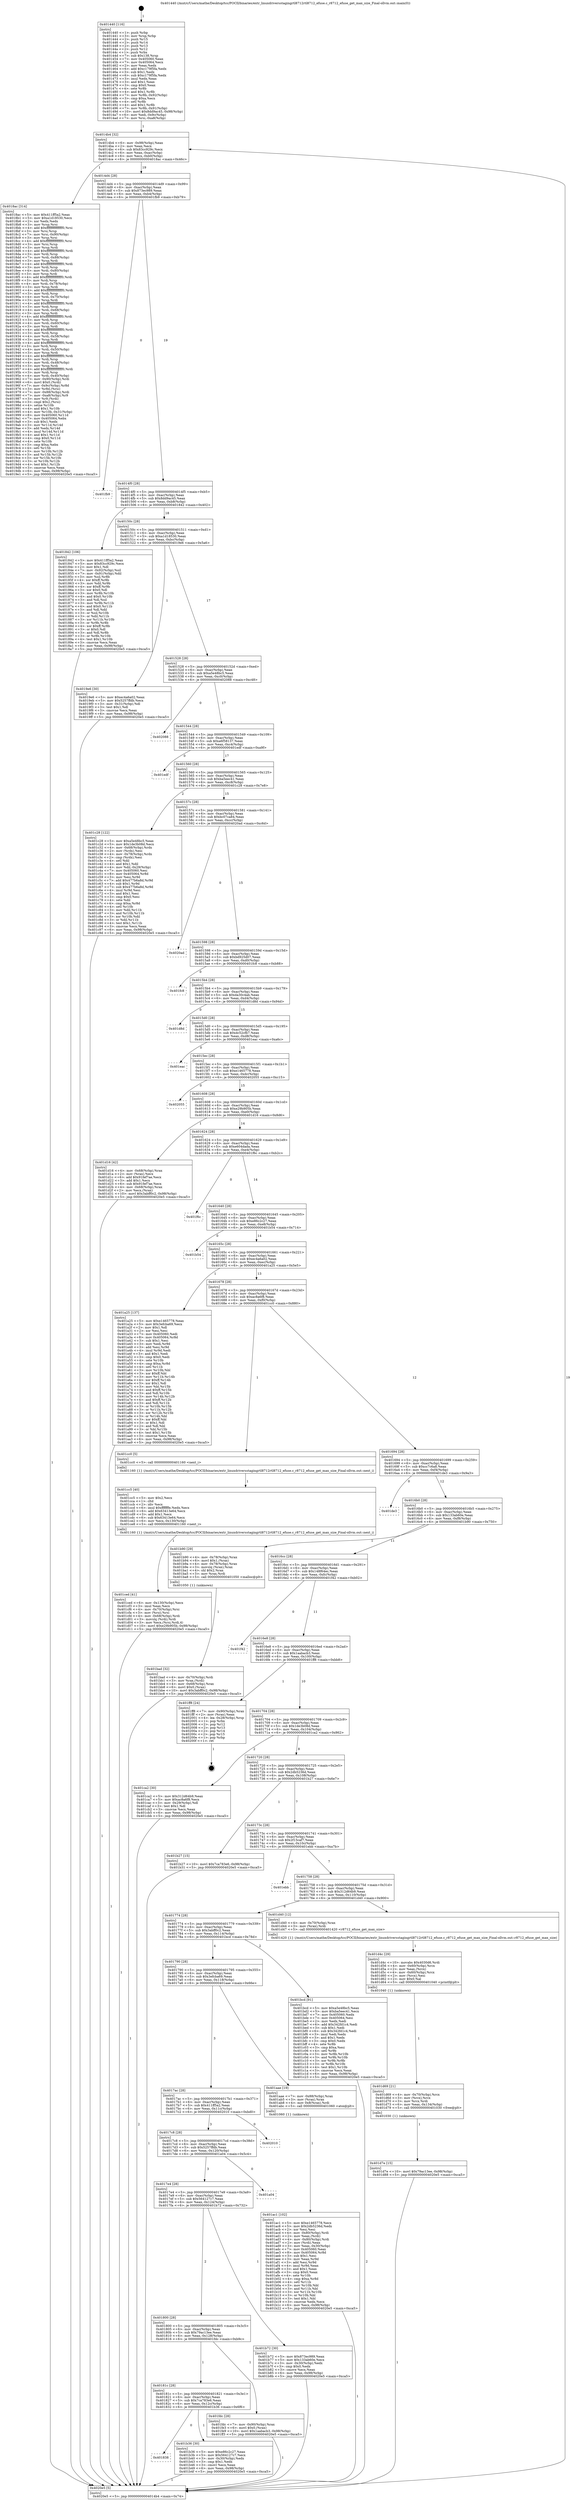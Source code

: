 digraph "0x401440" {
  label = "0x401440 (/mnt/c/Users/mathe/Desktop/tcc/POCII/binaries/extr_linuxdriversstagingrtl8712rtl8712_efuse.c_r8712_efuse_get_max_size_Final-ollvm.out::main(0))"
  labelloc = "t"
  node[shape=record]

  Entry [label="",width=0.3,height=0.3,shape=circle,fillcolor=black,style=filled]
  "0x4014b4" [label="{
     0x4014b4 [32]\l
     | [instrs]\l
     &nbsp;&nbsp;0x4014b4 \<+6\>: mov -0x98(%rbp),%eax\l
     &nbsp;&nbsp;0x4014ba \<+2\>: mov %eax,%ecx\l
     &nbsp;&nbsp;0x4014bc \<+6\>: sub $0x83cc929c,%ecx\l
     &nbsp;&nbsp;0x4014c2 \<+6\>: mov %eax,-0xac(%rbp)\l
     &nbsp;&nbsp;0x4014c8 \<+6\>: mov %ecx,-0xb0(%rbp)\l
     &nbsp;&nbsp;0x4014ce \<+6\>: je 00000000004018ac \<main+0x46c\>\l
  }"]
  "0x4018ac" [label="{
     0x4018ac [314]\l
     | [instrs]\l
     &nbsp;&nbsp;0x4018ac \<+5\>: mov $0x411ff5a2,%eax\l
     &nbsp;&nbsp;0x4018b1 \<+5\>: mov $0xa1d18530,%ecx\l
     &nbsp;&nbsp;0x4018b6 \<+2\>: xor %edx,%edx\l
     &nbsp;&nbsp;0x4018b8 \<+3\>: mov %rsp,%rsi\l
     &nbsp;&nbsp;0x4018bb \<+4\>: add $0xfffffffffffffff0,%rsi\l
     &nbsp;&nbsp;0x4018bf \<+3\>: mov %rsi,%rsp\l
     &nbsp;&nbsp;0x4018c2 \<+7\>: mov %rsi,-0x90(%rbp)\l
     &nbsp;&nbsp;0x4018c9 \<+3\>: mov %rsp,%rsi\l
     &nbsp;&nbsp;0x4018cc \<+4\>: add $0xfffffffffffffff0,%rsi\l
     &nbsp;&nbsp;0x4018d0 \<+3\>: mov %rsi,%rsp\l
     &nbsp;&nbsp;0x4018d3 \<+3\>: mov %rsp,%rdi\l
     &nbsp;&nbsp;0x4018d6 \<+4\>: add $0xfffffffffffffff0,%rdi\l
     &nbsp;&nbsp;0x4018da \<+3\>: mov %rdi,%rsp\l
     &nbsp;&nbsp;0x4018dd \<+7\>: mov %rdi,-0x88(%rbp)\l
     &nbsp;&nbsp;0x4018e4 \<+3\>: mov %rsp,%rdi\l
     &nbsp;&nbsp;0x4018e7 \<+4\>: add $0xfffffffffffffff0,%rdi\l
     &nbsp;&nbsp;0x4018eb \<+3\>: mov %rdi,%rsp\l
     &nbsp;&nbsp;0x4018ee \<+4\>: mov %rdi,-0x80(%rbp)\l
     &nbsp;&nbsp;0x4018f2 \<+3\>: mov %rsp,%rdi\l
     &nbsp;&nbsp;0x4018f5 \<+4\>: add $0xfffffffffffffff0,%rdi\l
     &nbsp;&nbsp;0x4018f9 \<+3\>: mov %rdi,%rsp\l
     &nbsp;&nbsp;0x4018fc \<+4\>: mov %rdi,-0x78(%rbp)\l
     &nbsp;&nbsp;0x401900 \<+3\>: mov %rsp,%rdi\l
     &nbsp;&nbsp;0x401903 \<+4\>: add $0xfffffffffffffff0,%rdi\l
     &nbsp;&nbsp;0x401907 \<+3\>: mov %rdi,%rsp\l
     &nbsp;&nbsp;0x40190a \<+4\>: mov %rdi,-0x70(%rbp)\l
     &nbsp;&nbsp;0x40190e \<+3\>: mov %rsp,%rdi\l
     &nbsp;&nbsp;0x401911 \<+4\>: add $0xfffffffffffffff0,%rdi\l
     &nbsp;&nbsp;0x401915 \<+3\>: mov %rdi,%rsp\l
     &nbsp;&nbsp;0x401918 \<+4\>: mov %rdi,-0x68(%rbp)\l
     &nbsp;&nbsp;0x40191c \<+3\>: mov %rsp,%rdi\l
     &nbsp;&nbsp;0x40191f \<+4\>: add $0xfffffffffffffff0,%rdi\l
     &nbsp;&nbsp;0x401923 \<+3\>: mov %rdi,%rsp\l
     &nbsp;&nbsp;0x401926 \<+4\>: mov %rdi,-0x60(%rbp)\l
     &nbsp;&nbsp;0x40192a \<+3\>: mov %rsp,%rdi\l
     &nbsp;&nbsp;0x40192d \<+4\>: add $0xfffffffffffffff0,%rdi\l
     &nbsp;&nbsp;0x401931 \<+3\>: mov %rdi,%rsp\l
     &nbsp;&nbsp;0x401934 \<+4\>: mov %rdi,-0x58(%rbp)\l
     &nbsp;&nbsp;0x401938 \<+3\>: mov %rsp,%rdi\l
     &nbsp;&nbsp;0x40193b \<+4\>: add $0xfffffffffffffff0,%rdi\l
     &nbsp;&nbsp;0x40193f \<+3\>: mov %rdi,%rsp\l
     &nbsp;&nbsp;0x401942 \<+4\>: mov %rdi,-0x50(%rbp)\l
     &nbsp;&nbsp;0x401946 \<+3\>: mov %rsp,%rdi\l
     &nbsp;&nbsp;0x401949 \<+4\>: add $0xfffffffffffffff0,%rdi\l
     &nbsp;&nbsp;0x40194d \<+3\>: mov %rdi,%rsp\l
     &nbsp;&nbsp;0x401950 \<+4\>: mov %rdi,-0x48(%rbp)\l
     &nbsp;&nbsp;0x401954 \<+3\>: mov %rsp,%rdi\l
     &nbsp;&nbsp;0x401957 \<+4\>: add $0xfffffffffffffff0,%rdi\l
     &nbsp;&nbsp;0x40195b \<+3\>: mov %rdi,%rsp\l
     &nbsp;&nbsp;0x40195e \<+4\>: mov %rdi,-0x40(%rbp)\l
     &nbsp;&nbsp;0x401962 \<+7\>: mov -0x90(%rbp),%rdi\l
     &nbsp;&nbsp;0x401969 \<+6\>: movl $0x0,(%rdi)\l
     &nbsp;&nbsp;0x40196f \<+7\>: mov -0x9c(%rbp),%r8d\l
     &nbsp;&nbsp;0x401976 \<+3\>: mov %r8d,(%rsi)\l
     &nbsp;&nbsp;0x401979 \<+7\>: mov -0x88(%rbp),%rdi\l
     &nbsp;&nbsp;0x401980 \<+7\>: mov -0xa8(%rbp),%r9\l
     &nbsp;&nbsp;0x401987 \<+3\>: mov %r9,(%rdi)\l
     &nbsp;&nbsp;0x40198a \<+3\>: cmpl $0x2,(%rsi)\l
     &nbsp;&nbsp;0x40198d \<+4\>: setne %r10b\l
     &nbsp;&nbsp;0x401991 \<+4\>: and $0x1,%r10b\l
     &nbsp;&nbsp;0x401995 \<+4\>: mov %r10b,-0x31(%rbp)\l
     &nbsp;&nbsp;0x401999 \<+8\>: mov 0x405060,%r11d\l
     &nbsp;&nbsp;0x4019a1 \<+7\>: mov 0x405064,%ebx\l
     &nbsp;&nbsp;0x4019a8 \<+3\>: sub $0x1,%edx\l
     &nbsp;&nbsp;0x4019ab \<+3\>: mov %r11d,%r14d\l
     &nbsp;&nbsp;0x4019ae \<+3\>: add %edx,%r14d\l
     &nbsp;&nbsp;0x4019b1 \<+4\>: imul %r14d,%r11d\l
     &nbsp;&nbsp;0x4019b5 \<+4\>: and $0x1,%r11d\l
     &nbsp;&nbsp;0x4019b9 \<+4\>: cmp $0x0,%r11d\l
     &nbsp;&nbsp;0x4019bd \<+4\>: sete %r10b\l
     &nbsp;&nbsp;0x4019c1 \<+3\>: cmp $0xa,%ebx\l
     &nbsp;&nbsp;0x4019c4 \<+4\>: setl %r15b\l
     &nbsp;&nbsp;0x4019c8 \<+3\>: mov %r10b,%r12b\l
     &nbsp;&nbsp;0x4019cb \<+3\>: and %r15b,%r12b\l
     &nbsp;&nbsp;0x4019ce \<+3\>: xor %r15b,%r10b\l
     &nbsp;&nbsp;0x4019d1 \<+3\>: or %r10b,%r12b\l
     &nbsp;&nbsp;0x4019d4 \<+4\>: test $0x1,%r12b\l
     &nbsp;&nbsp;0x4019d8 \<+3\>: cmovne %ecx,%eax\l
     &nbsp;&nbsp;0x4019db \<+6\>: mov %eax,-0x98(%rbp)\l
     &nbsp;&nbsp;0x4019e1 \<+5\>: jmp 00000000004020e5 \<main+0xca5\>\l
  }"]
  "0x4014d4" [label="{
     0x4014d4 [28]\l
     | [instrs]\l
     &nbsp;&nbsp;0x4014d4 \<+5\>: jmp 00000000004014d9 \<main+0x99\>\l
     &nbsp;&nbsp;0x4014d9 \<+6\>: mov -0xac(%rbp),%eax\l
     &nbsp;&nbsp;0x4014df \<+5\>: sub $0x873ec989,%eax\l
     &nbsp;&nbsp;0x4014e4 \<+6\>: mov %eax,-0xb4(%rbp)\l
     &nbsp;&nbsp;0x4014ea \<+6\>: je 0000000000401fb9 \<main+0xb79\>\l
  }"]
  Exit [label="",width=0.3,height=0.3,shape=circle,fillcolor=black,style=filled,peripheries=2]
  "0x401fb9" [label="{
     0x401fb9\l
  }", style=dashed]
  "0x4014f0" [label="{
     0x4014f0 [28]\l
     | [instrs]\l
     &nbsp;&nbsp;0x4014f0 \<+5\>: jmp 00000000004014f5 \<main+0xb5\>\l
     &nbsp;&nbsp;0x4014f5 \<+6\>: mov -0xac(%rbp),%eax\l
     &nbsp;&nbsp;0x4014fb \<+5\>: sub $0x8dd9ac45,%eax\l
     &nbsp;&nbsp;0x401500 \<+6\>: mov %eax,-0xb8(%rbp)\l
     &nbsp;&nbsp;0x401506 \<+6\>: je 0000000000401842 \<main+0x402\>\l
  }"]
  "0x401d7e" [label="{
     0x401d7e [15]\l
     | [instrs]\l
     &nbsp;&nbsp;0x401d7e \<+10\>: movl $0x79ac13ee,-0x98(%rbp)\l
     &nbsp;&nbsp;0x401d88 \<+5\>: jmp 00000000004020e5 \<main+0xca5\>\l
  }"]
  "0x401842" [label="{
     0x401842 [106]\l
     | [instrs]\l
     &nbsp;&nbsp;0x401842 \<+5\>: mov $0x411ff5a2,%eax\l
     &nbsp;&nbsp;0x401847 \<+5\>: mov $0x83cc929c,%ecx\l
     &nbsp;&nbsp;0x40184c \<+2\>: mov $0x1,%dl\l
     &nbsp;&nbsp;0x40184e \<+7\>: mov -0x92(%rbp),%sil\l
     &nbsp;&nbsp;0x401855 \<+7\>: mov -0x91(%rbp),%dil\l
     &nbsp;&nbsp;0x40185c \<+3\>: mov %sil,%r8b\l
     &nbsp;&nbsp;0x40185f \<+4\>: xor $0xff,%r8b\l
     &nbsp;&nbsp;0x401863 \<+3\>: mov %dil,%r9b\l
     &nbsp;&nbsp;0x401866 \<+4\>: xor $0xff,%r9b\l
     &nbsp;&nbsp;0x40186a \<+3\>: xor $0x0,%dl\l
     &nbsp;&nbsp;0x40186d \<+3\>: mov %r8b,%r10b\l
     &nbsp;&nbsp;0x401870 \<+4\>: and $0x0,%r10b\l
     &nbsp;&nbsp;0x401874 \<+3\>: and %dl,%sil\l
     &nbsp;&nbsp;0x401877 \<+3\>: mov %r9b,%r11b\l
     &nbsp;&nbsp;0x40187a \<+4\>: and $0x0,%r11b\l
     &nbsp;&nbsp;0x40187e \<+3\>: and %dl,%dil\l
     &nbsp;&nbsp;0x401881 \<+3\>: or %sil,%r10b\l
     &nbsp;&nbsp;0x401884 \<+3\>: or %dil,%r11b\l
     &nbsp;&nbsp;0x401887 \<+3\>: xor %r11b,%r10b\l
     &nbsp;&nbsp;0x40188a \<+3\>: or %r9b,%r8b\l
     &nbsp;&nbsp;0x40188d \<+4\>: xor $0xff,%r8b\l
     &nbsp;&nbsp;0x401891 \<+3\>: or $0x0,%dl\l
     &nbsp;&nbsp;0x401894 \<+3\>: and %dl,%r8b\l
     &nbsp;&nbsp;0x401897 \<+3\>: or %r8b,%r10b\l
     &nbsp;&nbsp;0x40189a \<+4\>: test $0x1,%r10b\l
     &nbsp;&nbsp;0x40189e \<+3\>: cmovne %ecx,%eax\l
     &nbsp;&nbsp;0x4018a1 \<+6\>: mov %eax,-0x98(%rbp)\l
     &nbsp;&nbsp;0x4018a7 \<+5\>: jmp 00000000004020e5 \<main+0xca5\>\l
  }"]
  "0x40150c" [label="{
     0x40150c [28]\l
     | [instrs]\l
     &nbsp;&nbsp;0x40150c \<+5\>: jmp 0000000000401511 \<main+0xd1\>\l
     &nbsp;&nbsp;0x401511 \<+6\>: mov -0xac(%rbp),%eax\l
     &nbsp;&nbsp;0x401517 \<+5\>: sub $0xa1d18530,%eax\l
     &nbsp;&nbsp;0x40151c \<+6\>: mov %eax,-0xbc(%rbp)\l
     &nbsp;&nbsp;0x401522 \<+6\>: je 00000000004019e6 \<main+0x5a6\>\l
  }"]
  "0x4020e5" [label="{
     0x4020e5 [5]\l
     | [instrs]\l
     &nbsp;&nbsp;0x4020e5 \<+5\>: jmp 00000000004014b4 \<main+0x74\>\l
  }"]
  "0x401440" [label="{
     0x401440 [116]\l
     | [instrs]\l
     &nbsp;&nbsp;0x401440 \<+1\>: push %rbp\l
     &nbsp;&nbsp;0x401441 \<+3\>: mov %rsp,%rbp\l
     &nbsp;&nbsp;0x401444 \<+2\>: push %r15\l
     &nbsp;&nbsp;0x401446 \<+2\>: push %r14\l
     &nbsp;&nbsp;0x401448 \<+2\>: push %r13\l
     &nbsp;&nbsp;0x40144a \<+2\>: push %r12\l
     &nbsp;&nbsp;0x40144c \<+1\>: push %rbx\l
     &nbsp;&nbsp;0x40144d \<+7\>: sub $0x138,%rsp\l
     &nbsp;&nbsp;0x401454 \<+7\>: mov 0x405060,%eax\l
     &nbsp;&nbsp;0x40145b \<+7\>: mov 0x405064,%ecx\l
     &nbsp;&nbsp;0x401462 \<+2\>: mov %eax,%edx\l
     &nbsp;&nbsp;0x401464 \<+6\>: add $0xc179f5fa,%edx\l
     &nbsp;&nbsp;0x40146a \<+3\>: sub $0x1,%edx\l
     &nbsp;&nbsp;0x40146d \<+6\>: sub $0xc179f5fa,%edx\l
     &nbsp;&nbsp;0x401473 \<+3\>: imul %edx,%eax\l
     &nbsp;&nbsp;0x401476 \<+3\>: and $0x1,%eax\l
     &nbsp;&nbsp;0x401479 \<+3\>: cmp $0x0,%eax\l
     &nbsp;&nbsp;0x40147c \<+4\>: sete %r8b\l
     &nbsp;&nbsp;0x401480 \<+4\>: and $0x1,%r8b\l
     &nbsp;&nbsp;0x401484 \<+7\>: mov %r8b,-0x92(%rbp)\l
     &nbsp;&nbsp;0x40148b \<+3\>: cmp $0xa,%ecx\l
     &nbsp;&nbsp;0x40148e \<+4\>: setl %r8b\l
     &nbsp;&nbsp;0x401492 \<+4\>: and $0x1,%r8b\l
     &nbsp;&nbsp;0x401496 \<+7\>: mov %r8b,-0x91(%rbp)\l
     &nbsp;&nbsp;0x40149d \<+10\>: movl $0x8dd9ac45,-0x98(%rbp)\l
     &nbsp;&nbsp;0x4014a7 \<+6\>: mov %edi,-0x9c(%rbp)\l
     &nbsp;&nbsp;0x4014ad \<+7\>: mov %rsi,-0xa8(%rbp)\l
  }"]
  "0x401d69" [label="{
     0x401d69 [21]\l
     | [instrs]\l
     &nbsp;&nbsp;0x401d69 \<+4\>: mov -0x70(%rbp),%rcx\l
     &nbsp;&nbsp;0x401d6d \<+3\>: mov (%rcx),%rcx\l
     &nbsp;&nbsp;0x401d70 \<+3\>: mov %rcx,%rdi\l
     &nbsp;&nbsp;0x401d73 \<+6\>: mov %eax,-0x134(%rbp)\l
     &nbsp;&nbsp;0x401d79 \<+5\>: call 0000000000401030 \<free@plt\>\l
     | [calls]\l
     &nbsp;&nbsp;0x401030 \{1\} (unknown)\l
  }"]
  "0x401d4c" [label="{
     0x401d4c [29]\l
     | [instrs]\l
     &nbsp;&nbsp;0x401d4c \<+10\>: movabs $0x4030d6,%rdi\l
     &nbsp;&nbsp;0x401d56 \<+4\>: mov -0x60(%rbp),%rcx\l
     &nbsp;&nbsp;0x401d5a \<+2\>: mov %eax,(%rcx)\l
     &nbsp;&nbsp;0x401d5c \<+4\>: mov -0x60(%rbp),%rcx\l
     &nbsp;&nbsp;0x401d60 \<+2\>: mov (%rcx),%esi\l
     &nbsp;&nbsp;0x401d62 \<+2\>: mov $0x0,%al\l
     &nbsp;&nbsp;0x401d64 \<+5\>: call 0000000000401040 \<printf@plt\>\l
     | [calls]\l
     &nbsp;&nbsp;0x401040 \{1\} (unknown)\l
  }"]
  "0x4019e6" [label="{
     0x4019e6 [30]\l
     | [instrs]\l
     &nbsp;&nbsp;0x4019e6 \<+5\>: mov $0xec4a6a02,%eax\l
     &nbsp;&nbsp;0x4019eb \<+5\>: mov $0x5257ffdb,%ecx\l
     &nbsp;&nbsp;0x4019f0 \<+3\>: mov -0x31(%rbp),%dl\l
     &nbsp;&nbsp;0x4019f3 \<+3\>: test $0x1,%dl\l
     &nbsp;&nbsp;0x4019f6 \<+3\>: cmovne %ecx,%eax\l
     &nbsp;&nbsp;0x4019f9 \<+6\>: mov %eax,-0x98(%rbp)\l
     &nbsp;&nbsp;0x4019ff \<+5\>: jmp 00000000004020e5 \<main+0xca5\>\l
  }"]
  "0x401528" [label="{
     0x401528 [28]\l
     | [instrs]\l
     &nbsp;&nbsp;0x401528 \<+5\>: jmp 000000000040152d \<main+0xed\>\l
     &nbsp;&nbsp;0x40152d \<+6\>: mov -0xac(%rbp),%eax\l
     &nbsp;&nbsp;0x401533 \<+5\>: sub $0xa5e48bc5,%eax\l
     &nbsp;&nbsp;0x401538 \<+6\>: mov %eax,-0xc0(%rbp)\l
     &nbsp;&nbsp;0x40153e \<+6\>: je 0000000000402088 \<main+0xc48\>\l
  }"]
  "0x401ced" [label="{
     0x401ced [41]\l
     | [instrs]\l
     &nbsp;&nbsp;0x401ced \<+6\>: mov -0x130(%rbp),%ecx\l
     &nbsp;&nbsp;0x401cf3 \<+3\>: imul %eax,%ecx\l
     &nbsp;&nbsp;0x401cf6 \<+4\>: mov -0x70(%rbp),%rsi\l
     &nbsp;&nbsp;0x401cfa \<+3\>: mov (%rsi),%rsi\l
     &nbsp;&nbsp;0x401cfd \<+4\>: mov -0x68(%rbp),%rdi\l
     &nbsp;&nbsp;0x401d01 \<+3\>: movslq (%rdi),%rdi\l
     &nbsp;&nbsp;0x401d04 \<+3\>: mov %ecx,(%rsi,%rdi,4)\l
     &nbsp;&nbsp;0x401d07 \<+10\>: movl $0xe29b905b,-0x98(%rbp)\l
     &nbsp;&nbsp;0x401d11 \<+5\>: jmp 00000000004020e5 \<main+0xca5\>\l
  }"]
  "0x402088" [label="{
     0x402088\l
  }", style=dashed]
  "0x401544" [label="{
     0x401544 [28]\l
     | [instrs]\l
     &nbsp;&nbsp;0x401544 \<+5\>: jmp 0000000000401549 \<main+0x109\>\l
     &nbsp;&nbsp;0x401549 \<+6\>: mov -0xac(%rbp),%eax\l
     &nbsp;&nbsp;0x40154f \<+5\>: sub $0xa6f58137,%eax\l
     &nbsp;&nbsp;0x401554 \<+6\>: mov %eax,-0xc4(%rbp)\l
     &nbsp;&nbsp;0x40155a \<+6\>: je 0000000000401edf \<main+0xa9f\>\l
  }"]
  "0x401cc5" [label="{
     0x401cc5 [40]\l
     | [instrs]\l
     &nbsp;&nbsp;0x401cc5 \<+5\>: mov $0x2,%ecx\l
     &nbsp;&nbsp;0x401cca \<+1\>: cltd\l
     &nbsp;&nbsp;0x401ccb \<+2\>: idiv %ecx\l
     &nbsp;&nbsp;0x401ccd \<+6\>: imul $0xfffffffe,%edx,%ecx\l
     &nbsp;&nbsp;0x401cd3 \<+6\>: add $0x63413e64,%ecx\l
     &nbsp;&nbsp;0x401cd9 \<+3\>: add $0x1,%ecx\l
     &nbsp;&nbsp;0x401cdc \<+6\>: sub $0x63413e64,%ecx\l
     &nbsp;&nbsp;0x401ce2 \<+6\>: mov %ecx,-0x130(%rbp)\l
     &nbsp;&nbsp;0x401ce8 \<+5\>: call 0000000000401160 \<next_i\>\l
     | [calls]\l
     &nbsp;&nbsp;0x401160 \{1\} (/mnt/c/Users/mathe/Desktop/tcc/POCII/binaries/extr_linuxdriversstagingrtl8712rtl8712_efuse.c_r8712_efuse_get_max_size_Final-ollvm.out::next_i)\l
  }"]
  "0x401edf" [label="{
     0x401edf\l
  }", style=dashed]
  "0x401560" [label="{
     0x401560 [28]\l
     | [instrs]\l
     &nbsp;&nbsp;0x401560 \<+5\>: jmp 0000000000401565 \<main+0x125\>\l
     &nbsp;&nbsp;0x401565 \<+6\>: mov -0xac(%rbp),%eax\l
     &nbsp;&nbsp;0x40156b \<+5\>: sub $0xba5eec41,%eax\l
     &nbsp;&nbsp;0x401570 \<+6\>: mov %eax,-0xc8(%rbp)\l
     &nbsp;&nbsp;0x401576 \<+6\>: je 0000000000401c28 \<main+0x7e8\>\l
  }"]
  "0x401bad" [label="{
     0x401bad [32]\l
     | [instrs]\l
     &nbsp;&nbsp;0x401bad \<+4\>: mov -0x70(%rbp),%rdi\l
     &nbsp;&nbsp;0x401bb1 \<+3\>: mov %rax,(%rdi)\l
     &nbsp;&nbsp;0x401bb4 \<+4\>: mov -0x68(%rbp),%rax\l
     &nbsp;&nbsp;0x401bb8 \<+6\>: movl $0x0,(%rax)\l
     &nbsp;&nbsp;0x401bbe \<+10\>: movl $0x3abff0c2,-0x98(%rbp)\l
     &nbsp;&nbsp;0x401bc8 \<+5\>: jmp 00000000004020e5 \<main+0xca5\>\l
  }"]
  "0x401c28" [label="{
     0x401c28 [122]\l
     | [instrs]\l
     &nbsp;&nbsp;0x401c28 \<+5\>: mov $0xa5e48bc5,%eax\l
     &nbsp;&nbsp;0x401c2d \<+5\>: mov $0x1de3b08d,%ecx\l
     &nbsp;&nbsp;0x401c32 \<+4\>: mov -0x68(%rbp),%rdx\l
     &nbsp;&nbsp;0x401c36 \<+2\>: mov (%rdx),%esi\l
     &nbsp;&nbsp;0x401c38 \<+4\>: mov -0x78(%rbp),%rdx\l
     &nbsp;&nbsp;0x401c3c \<+2\>: cmp (%rdx),%esi\l
     &nbsp;&nbsp;0x401c3e \<+4\>: setl %dil\l
     &nbsp;&nbsp;0x401c42 \<+4\>: and $0x1,%dil\l
     &nbsp;&nbsp;0x401c46 \<+4\>: mov %dil,-0x29(%rbp)\l
     &nbsp;&nbsp;0x401c4a \<+7\>: mov 0x405060,%esi\l
     &nbsp;&nbsp;0x401c51 \<+8\>: mov 0x405064,%r8d\l
     &nbsp;&nbsp;0x401c59 \<+3\>: mov %esi,%r9d\l
     &nbsp;&nbsp;0x401c5c \<+7\>: add $0x477b6a8d,%r9d\l
     &nbsp;&nbsp;0x401c63 \<+4\>: sub $0x1,%r9d\l
     &nbsp;&nbsp;0x401c67 \<+7\>: sub $0x477b6a8d,%r9d\l
     &nbsp;&nbsp;0x401c6e \<+4\>: imul %r9d,%esi\l
     &nbsp;&nbsp;0x401c72 \<+3\>: and $0x1,%esi\l
     &nbsp;&nbsp;0x401c75 \<+3\>: cmp $0x0,%esi\l
     &nbsp;&nbsp;0x401c78 \<+4\>: sete %dil\l
     &nbsp;&nbsp;0x401c7c \<+4\>: cmp $0xa,%r8d\l
     &nbsp;&nbsp;0x401c80 \<+4\>: setl %r10b\l
     &nbsp;&nbsp;0x401c84 \<+3\>: mov %dil,%r11b\l
     &nbsp;&nbsp;0x401c87 \<+3\>: and %r10b,%r11b\l
     &nbsp;&nbsp;0x401c8a \<+3\>: xor %r10b,%dil\l
     &nbsp;&nbsp;0x401c8d \<+3\>: or %dil,%r11b\l
     &nbsp;&nbsp;0x401c90 \<+4\>: test $0x1,%r11b\l
     &nbsp;&nbsp;0x401c94 \<+3\>: cmovne %ecx,%eax\l
     &nbsp;&nbsp;0x401c97 \<+6\>: mov %eax,-0x98(%rbp)\l
     &nbsp;&nbsp;0x401c9d \<+5\>: jmp 00000000004020e5 \<main+0xca5\>\l
  }"]
  "0x40157c" [label="{
     0x40157c [28]\l
     | [instrs]\l
     &nbsp;&nbsp;0x40157c \<+5\>: jmp 0000000000401581 \<main+0x141\>\l
     &nbsp;&nbsp;0x401581 \<+6\>: mov -0xac(%rbp),%eax\l
     &nbsp;&nbsp;0x401587 \<+5\>: sub $0xbc07ca84,%eax\l
     &nbsp;&nbsp;0x40158c \<+6\>: mov %eax,-0xcc(%rbp)\l
     &nbsp;&nbsp;0x401592 \<+6\>: je 00000000004020ad \<main+0xc6d\>\l
  }"]
  "0x401838" [label="{
     0x401838\l
  }", style=dashed]
  "0x4020ad" [label="{
     0x4020ad\l
  }", style=dashed]
  "0x401598" [label="{
     0x401598 [28]\l
     | [instrs]\l
     &nbsp;&nbsp;0x401598 \<+5\>: jmp 000000000040159d \<main+0x15d\>\l
     &nbsp;&nbsp;0x40159d \<+6\>: mov -0xac(%rbp),%eax\l
     &nbsp;&nbsp;0x4015a3 \<+5\>: sub $0xbd925d07,%eax\l
     &nbsp;&nbsp;0x4015a8 \<+6\>: mov %eax,-0xd0(%rbp)\l
     &nbsp;&nbsp;0x4015ae \<+6\>: je 0000000000401fc8 \<main+0xb88\>\l
  }"]
  "0x401b36" [label="{
     0x401b36 [30]\l
     | [instrs]\l
     &nbsp;&nbsp;0x401b36 \<+5\>: mov $0xe86c2c27,%eax\l
     &nbsp;&nbsp;0x401b3b \<+5\>: mov $0x564127c7,%ecx\l
     &nbsp;&nbsp;0x401b40 \<+3\>: mov -0x30(%rbp),%edx\l
     &nbsp;&nbsp;0x401b43 \<+3\>: cmp $0x1,%edx\l
     &nbsp;&nbsp;0x401b46 \<+3\>: cmovl %ecx,%eax\l
     &nbsp;&nbsp;0x401b49 \<+6\>: mov %eax,-0x98(%rbp)\l
     &nbsp;&nbsp;0x401b4f \<+5\>: jmp 00000000004020e5 \<main+0xca5\>\l
  }"]
  "0x401fc8" [label="{
     0x401fc8\l
  }", style=dashed]
  "0x4015b4" [label="{
     0x4015b4 [28]\l
     | [instrs]\l
     &nbsp;&nbsp;0x4015b4 \<+5\>: jmp 00000000004015b9 \<main+0x179\>\l
     &nbsp;&nbsp;0x4015b9 \<+6\>: mov -0xac(%rbp),%eax\l
     &nbsp;&nbsp;0x4015bf \<+5\>: sub $0xda30c4ab,%eax\l
     &nbsp;&nbsp;0x4015c4 \<+6\>: mov %eax,-0xd4(%rbp)\l
     &nbsp;&nbsp;0x4015ca \<+6\>: je 0000000000401d8d \<main+0x94d\>\l
  }"]
  "0x40181c" [label="{
     0x40181c [28]\l
     | [instrs]\l
     &nbsp;&nbsp;0x40181c \<+5\>: jmp 0000000000401821 \<main+0x3e1\>\l
     &nbsp;&nbsp;0x401821 \<+6\>: mov -0xac(%rbp),%eax\l
     &nbsp;&nbsp;0x401827 \<+5\>: sub $0x7ca783e6,%eax\l
     &nbsp;&nbsp;0x40182c \<+6\>: mov %eax,-0x12c(%rbp)\l
     &nbsp;&nbsp;0x401832 \<+6\>: je 0000000000401b36 \<main+0x6f6\>\l
  }"]
  "0x401d8d" [label="{
     0x401d8d\l
  }", style=dashed]
  "0x4015d0" [label="{
     0x4015d0 [28]\l
     | [instrs]\l
     &nbsp;&nbsp;0x4015d0 \<+5\>: jmp 00000000004015d5 \<main+0x195\>\l
     &nbsp;&nbsp;0x4015d5 \<+6\>: mov -0xac(%rbp),%eax\l
     &nbsp;&nbsp;0x4015db \<+5\>: sub $0xdc52cfb7,%eax\l
     &nbsp;&nbsp;0x4015e0 \<+6\>: mov %eax,-0xd8(%rbp)\l
     &nbsp;&nbsp;0x4015e6 \<+6\>: je 0000000000401eac \<main+0xa6c\>\l
  }"]
  "0x401fdc" [label="{
     0x401fdc [28]\l
     | [instrs]\l
     &nbsp;&nbsp;0x401fdc \<+7\>: mov -0x90(%rbp),%rax\l
     &nbsp;&nbsp;0x401fe3 \<+6\>: movl $0x0,(%rax)\l
     &nbsp;&nbsp;0x401fe9 \<+10\>: movl $0x1aabacb3,-0x98(%rbp)\l
     &nbsp;&nbsp;0x401ff3 \<+5\>: jmp 00000000004020e5 \<main+0xca5\>\l
  }"]
  "0x401eac" [label="{
     0x401eac\l
  }", style=dashed]
  "0x4015ec" [label="{
     0x4015ec [28]\l
     | [instrs]\l
     &nbsp;&nbsp;0x4015ec \<+5\>: jmp 00000000004015f1 \<main+0x1b1\>\l
     &nbsp;&nbsp;0x4015f1 \<+6\>: mov -0xac(%rbp),%eax\l
     &nbsp;&nbsp;0x4015f7 \<+5\>: sub $0xe1465778,%eax\l
     &nbsp;&nbsp;0x4015fc \<+6\>: mov %eax,-0xdc(%rbp)\l
     &nbsp;&nbsp;0x401602 \<+6\>: je 0000000000402055 \<main+0xc15\>\l
  }"]
  "0x401800" [label="{
     0x401800 [28]\l
     | [instrs]\l
     &nbsp;&nbsp;0x401800 \<+5\>: jmp 0000000000401805 \<main+0x3c5\>\l
     &nbsp;&nbsp;0x401805 \<+6\>: mov -0xac(%rbp),%eax\l
     &nbsp;&nbsp;0x40180b \<+5\>: sub $0x79ac13ee,%eax\l
     &nbsp;&nbsp;0x401810 \<+6\>: mov %eax,-0x128(%rbp)\l
     &nbsp;&nbsp;0x401816 \<+6\>: je 0000000000401fdc \<main+0xb9c\>\l
  }"]
  "0x402055" [label="{
     0x402055\l
  }", style=dashed]
  "0x401608" [label="{
     0x401608 [28]\l
     | [instrs]\l
     &nbsp;&nbsp;0x401608 \<+5\>: jmp 000000000040160d \<main+0x1cd\>\l
     &nbsp;&nbsp;0x40160d \<+6\>: mov -0xac(%rbp),%eax\l
     &nbsp;&nbsp;0x401613 \<+5\>: sub $0xe29b905b,%eax\l
     &nbsp;&nbsp;0x401618 \<+6\>: mov %eax,-0xe0(%rbp)\l
     &nbsp;&nbsp;0x40161e \<+6\>: je 0000000000401d16 \<main+0x8d6\>\l
  }"]
  "0x401b72" [label="{
     0x401b72 [30]\l
     | [instrs]\l
     &nbsp;&nbsp;0x401b72 \<+5\>: mov $0x873ec989,%eax\l
     &nbsp;&nbsp;0x401b77 \<+5\>: mov $0x133ab60e,%ecx\l
     &nbsp;&nbsp;0x401b7c \<+3\>: mov -0x30(%rbp),%edx\l
     &nbsp;&nbsp;0x401b7f \<+3\>: cmp $0x0,%edx\l
     &nbsp;&nbsp;0x401b82 \<+3\>: cmove %ecx,%eax\l
     &nbsp;&nbsp;0x401b85 \<+6\>: mov %eax,-0x98(%rbp)\l
     &nbsp;&nbsp;0x401b8b \<+5\>: jmp 00000000004020e5 \<main+0xca5\>\l
  }"]
  "0x401d16" [label="{
     0x401d16 [42]\l
     | [instrs]\l
     &nbsp;&nbsp;0x401d16 \<+4\>: mov -0x68(%rbp),%rax\l
     &nbsp;&nbsp;0x401d1a \<+2\>: mov (%rax),%ecx\l
     &nbsp;&nbsp;0x401d1c \<+6\>: add $0x91fef7ae,%ecx\l
     &nbsp;&nbsp;0x401d22 \<+3\>: add $0x1,%ecx\l
     &nbsp;&nbsp;0x401d25 \<+6\>: sub $0x91fef7ae,%ecx\l
     &nbsp;&nbsp;0x401d2b \<+4\>: mov -0x68(%rbp),%rax\l
     &nbsp;&nbsp;0x401d2f \<+2\>: mov %ecx,(%rax)\l
     &nbsp;&nbsp;0x401d31 \<+10\>: movl $0x3abff0c2,-0x98(%rbp)\l
     &nbsp;&nbsp;0x401d3b \<+5\>: jmp 00000000004020e5 \<main+0xca5\>\l
  }"]
  "0x401624" [label="{
     0x401624 [28]\l
     | [instrs]\l
     &nbsp;&nbsp;0x401624 \<+5\>: jmp 0000000000401629 \<main+0x1e9\>\l
     &nbsp;&nbsp;0x401629 \<+6\>: mov -0xac(%rbp),%eax\l
     &nbsp;&nbsp;0x40162f \<+5\>: sub $0xe604dada,%eax\l
     &nbsp;&nbsp;0x401634 \<+6\>: mov %eax,-0xe4(%rbp)\l
     &nbsp;&nbsp;0x40163a \<+6\>: je 0000000000401f6c \<main+0xb2c\>\l
  }"]
  "0x4017e4" [label="{
     0x4017e4 [28]\l
     | [instrs]\l
     &nbsp;&nbsp;0x4017e4 \<+5\>: jmp 00000000004017e9 \<main+0x3a9\>\l
     &nbsp;&nbsp;0x4017e9 \<+6\>: mov -0xac(%rbp),%eax\l
     &nbsp;&nbsp;0x4017ef \<+5\>: sub $0x564127c7,%eax\l
     &nbsp;&nbsp;0x4017f4 \<+6\>: mov %eax,-0x124(%rbp)\l
     &nbsp;&nbsp;0x4017fa \<+6\>: je 0000000000401b72 \<main+0x732\>\l
  }"]
  "0x401f6c" [label="{
     0x401f6c\l
  }", style=dashed]
  "0x401640" [label="{
     0x401640 [28]\l
     | [instrs]\l
     &nbsp;&nbsp;0x401640 \<+5\>: jmp 0000000000401645 \<main+0x205\>\l
     &nbsp;&nbsp;0x401645 \<+6\>: mov -0xac(%rbp),%eax\l
     &nbsp;&nbsp;0x40164b \<+5\>: sub $0xe86c2c27,%eax\l
     &nbsp;&nbsp;0x401650 \<+6\>: mov %eax,-0xe8(%rbp)\l
     &nbsp;&nbsp;0x401656 \<+6\>: je 0000000000401b54 \<main+0x714\>\l
  }"]
  "0x401a04" [label="{
     0x401a04\l
  }", style=dashed]
  "0x401b54" [label="{
     0x401b54\l
  }", style=dashed]
  "0x40165c" [label="{
     0x40165c [28]\l
     | [instrs]\l
     &nbsp;&nbsp;0x40165c \<+5\>: jmp 0000000000401661 \<main+0x221\>\l
     &nbsp;&nbsp;0x401661 \<+6\>: mov -0xac(%rbp),%eax\l
     &nbsp;&nbsp;0x401667 \<+5\>: sub $0xec4a6a02,%eax\l
     &nbsp;&nbsp;0x40166c \<+6\>: mov %eax,-0xec(%rbp)\l
     &nbsp;&nbsp;0x401672 \<+6\>: je 0000000000401a25 \<main+0x5e5\>\l
  }"]
  "0x4017c8" [label="{
     0x4017c8 [28]\l
     | [instrs]\l
     &nbsp;&nbsp;0x4017c8 \<+5\>: jmp 00000000004017cd \<main+0x38d\>\l
     &nbsp;&nbsp;0x4017cd \<+6\>: mov -0xac(%rbp),%eax\l
     &nbsp;&nbsp;0x4017d3 \<+5\>: sub $0x5257ffdb,%eax\l
     &nbsp;&nbsp;0x4017d8 \<+6\>: mov %eax,-0x120(%rbp)\l
     &nbsp;&nbsp;0x4017de \<+6\>: je 0000000000401a04 \<main+0x5c4\>\l
  }"]
  "0x401a25" [label="{
     0x401a25 [137]\l
     | [instrs]\l
     &nbsp;&nbsp;0x401a25 \<+5\>: mov $0xe1465778,%eax\l
     &nbsp;&nbsp;0x401a2a \<+5\>: mov $0x3efcba69,%ecx\l
     &nbsp;&nbsp;0x401a2f \<+2\>: mov $0x1,%dl\l
     &nbsp;&nbsp;0x401a31 \<+2\>: xor %esi,%esi\l
     &nbsp;&nbsp;0x401a33 \<+7\>: mov 0x405060,%edi\l
     &nbsp;&nbsp;0x401a3a \<+8\>: mov 0x405064,%r8d\l
     &nbsp;&nbsp;0x401a42 \<+3\>: sub $0x1,%esi\l
     &nbsp;&nbsp;0x401a45 \<+3\>: mov %edi,%r9d\l
     &nbsp;&nbsp;0x401a48 \<+3\>: add %esi,%r9d\l
     &nbsp;&nbsp;0x401a4b \<+4\>: imul %r9d,%edi\l
     &nbsp;&nbsp;0x401a4f \<+3\>: and $0x1,%edi\l
     &nbsp;&nbsp;0x401a52 \<+3\>: cmp $0x0,%edi\l
     &nbsp;&nbsp;0x401a55 \<+4\>: sete %r10b\l
     &nbsp;&nbsp;0x401a59 \<+4\>: cmp $0xa,%r8d\l
     &nbsp;&nbsp;0x401a5d \<+4\>: setl %r11b\l
     &nbsp;&nbsp;0x401a61 \<+3\>: mov %r10b,%bl\l
     &nbsp;&nbsp;0x401a64 \<+3\>: xor $0xff,%bl\l
     &nbsp;&nbsp;0x401a67 \<+3\>: mov %r11b,%r14b\l
     &nbsp;&nbsp;0x401a6a \<+4\>: xor $0xff,%r14b\l
     &nbsp;&nbsp;0x401a6e \<+3\>: xor $0x1,%dl\l
     &nbsp;&nbsp;0x401a71 \<+3\>: mov %bl,%r15b\l
     &nbsp;&nbsp;0x401a74 \<+4\>: and $0xff,%r15b\l
     &nbsp;&nbsp;0x401a78 \<+3\>: and %dl,%r10b\l
     &nbsp;&nbsp;0x401a7b \<+3\>: mov %r14b,%r12b\l
     &nbsp;&nbsp;0x401a7e \<+4\>: and $0xff,%r12b\l
     &nbsp;&nbsp;0x401a82 \<+3\>: and %dl,%r11b\l
     &nbsp;&nbsp;0x401a85 \<+3\>: or %r10b,%r15b\l
     &nbsp;&nbsp;0x401a88 \<+3\>: or %r11b,%r12b\l
     &nbsp;&nbsp;0x401a8b \<+3\>: xor %r12b,%r15b\l
     &nbsp;&nbsp;0x401a8e \<+3\>: or %r14b,%bl\l
     &nbsp;&nbsp;0x401a91 \<+3\>: xor $0xff,%bl\l
     &nbsp;&nbsp;0x401a94 \<+3\>: or $0x1,%dl\l
     &nbsp;&nbsp;0x401a97 \<+2\>: and %dl,%bl\l
     &nbsp;&nbsp;0x401a99 \<+3\>: or %bl,%r15b\l
     &nbsp;&nbsp;0x401a9c \<+4\>: test $0x1,%r15b\l
     &nbsp;&nbsp;0x401aa0 \<+3\>: cmovne %ecx,%eax\l
     &nbsp;&nbsp;0x401aa3 \<+6\>: mov %eax,-0x98(%rbp)\l
     &nbsp;&nbsp;0x401aa9 \<+5\>: jmp 00000000004020e5 \<main+0xca5\>\l
  }"]
  "0x401678" [label="{
     0x401678 [28]\l
     | [instrs]\l
     &nbsp;&nbsp;0x401678 \<+5\>: jmp 000000000040167d \<main+0x23d\>\l
     &nbsp;&nbsp;0x40167d \<+6\>: mov -0xac(%rbp),%eax\l
     &nbsp;&nbsp;0x401683 \<+5\>: sub $0xac8a6f8,%eax\l
     &nbsp;&nbsp;0x401688 \<+6\>: mov %eax,-0xf0(%rbp)\l
     &nbsp;&nbsp;0x40168e \<+6\>: je 0000000000401cc0 \<main+0x880\>\l
  }"]
  "0x402010" [label="{
     0x402010\l
  }", style=dashed]
  "0x401cc0" [label="{
     0x401cc0 [5]\l
     | [instrs]\l
     &nbsp;&nbsp;0x401cc0 \<+5\>: call 0000000000401160 \<next_i\>\l
     | [calls]\l
     &nbsp;&nbsp;0x401160 \{1\} (/mnt/c/Users/mathe/Desktop/tcc/POCII/binaries/extr_linuxdriversstagingrtl8712rtl8712_efuse.c_r8712_efuse_get_max_size_Final-ollvm.out::next_i)\l
  }"]
  "0x401694" [label="{
     0x401694 [28]\l
     | [instrs]\l
     &nbsp;&nbsp;0x401694 \<+5\>: jmp 0000000000401699 \<main+0x259\>\l
     &nbsp;&nbsp;0x401699 \<+6\>: mov -0xac(%rbp),%eax\l
     &nbsp;&nbsp;0x40169f \<+5\>: sub $0xcc7c6a8,%eax\l
     &nbsp;&nbsp;0x4016a4 \<+6\>: mov %eax,-0xf4(%rbp)\l
     &nbsp;&nbsp;0x4016aa \<+6\>: je 0000000000401de3 \<main+0x9a3\>\l
  }"]
  "0x401ac1" [label="{
     0x401ac1 [102]\l
     | [instrs]\l
     &nbsp;&nbsp;0x401ac1 \<+5\>: mov $0xe1465778,%ecx\l
     &nbsp;&nbsp;0x401ac6 \<+5\>: mov $0x2db5236d,%edx\l
     &nbsp;&nbsp;0x401acb \<+2\>: xor %esi,%esi\l
     &nbsp;&nbsp;0x401acd \<+4\>: mov -0x80(%rbp),%rdi\l
     &nbsp;&nbsp;0x401ad1 \<+2\>: mov %eax,(%rdi)\l
     &nbsp;&nbsp;0x401ad3 \<+4\>: mov -0x80(%rbp),%rdi\l
     &nbsp;&nbsp;0x401ad7 \<+2\>: mov (%rdi),%eax\l
     &nbsp;&nbsp;0x401ad9 \<+3\>: mov %eax,-0x30(%rbp)\l
     &nbsp;&nbsp;0x401adc \<+7\>: mov 0x405060,%eax\l
     &nbsp;&nbsp;0x401ae3 \<+8\>: mov 0x405064,%r8d\l
     &nbsp;&nbsp;0x401aeb \<+3\>: sub $0x1,%esi\l
     &nbsp;&nbsp;0x401aee \<+3\>: mov %eax,%r9d\l
     &nbsp;&nbsp;0x401af1 \<+3\>: add %esi,%r9d\l
     &nbsp;&nbsp;0x401af4 \<+4\>: imul %r9d,%eax\l
     &nbsp;&nbsp;0x401af8 \<+3\>: and $0x1,%eax\l
     &nbsp;&nbsp;0x401afb \<+3\>: cmp $0x0,%eax\l
     &nbsp;&nbsp;0x401afe \<+4\>: sete %r10b\l
     &nbsp;&nbsp;0x401b02 \<+4\>: cmp $0xa,%r8d\l
     &nbsp;&nbsp;0x401b06 \<+4\>: setl %r11b\l
     &nbsp;&nbsp;0x401b0a \<+3\>: mov %r10b,%bl\l
     &nbsp;&nbsp;0x401b0d \<+3\>: and %r11b,%bl\l
     &nbsp;&nbsp;0x401b10 \<+3\>: xor %r11b,%r10b\l
     &nbsp;&nbsp;0x401b13 \<+3\>: or %r10b,%bl\l
     &nbsp;&nbsp;0x401b16 \<+3\>: test $0x1,%bl\l
     &nbsp;&nbsp;0x401b19 \<+3\>: cmovne %edx,%ecx\l
     &nbsp;&nbsp;0x401b1c \<+6\>: mov %ecx,-0x98(%rbp)\l
     &nbsp;&nbsp;0x401b22 \<+5\>: jmp 00000000004020e5 \<main+0xca5\>\l
  }"]
  "0x401de3" [label="{
     0x401de3\l
  }", style=dashed]
  "0x4016b0" [label="{
     0x4016b0 [28]\l
     | [instrs]\l
     &nbsp;&nbsp;0x4016b0 \<+5\>: jmp 00000000004016b5 \<main+0x275\>\l
     &nbsp;&nbsp;0x4016b5 \<+6\>: mov -0xac(%rbp),%eax\l
     &nbsp;&nbsp;0x4016bb \<+5\>: sub $0x133ab60e,%eax\l
     &nbsp;&nbsp;0x4016c0 \<+6\>: mov %eax,-0xf8(%rbp)\l
     &nbsp;&nbsp;0x4016c6 \<+6\>: je 0000000000401b90 \<main+0x750\>\l
  }"]
  "0x4017ac" [label="{
     0x4017ac [28]\l
     | [instrs]\l
     &nbsp;&nbsp;0x4017ac \<+5\>: jmp 00000000004017b1 \<main+0x371\>\l
     &nbsp;&nbsp;0x4017b1 \<+6\>: mov -0xac(%rbp),%eax\l
     &nbsp;&nbsp;0x4017b7 \<+5\>: sub $0x411ff5a2,%eax\l
     &nbsp;&nbsp;0x4017bc \<+6\>: mov %eax,-0x11c(%rbp)\l
     &nbsp;&nbsp;0x4017c2 \<+6\>: je 0000000000402010 \<main+0xbd0\>\l
  }"]
  "0x401b90" [label="{
     0x401b90 [29]\l
     | [instrs]\l
     &nbsp;&nbsp;0x401b90 \<+4\>: mov -0x78(%rbp),%rax\l
     &nbsp;&nbsp;0x401b94 \<+6\>: movl $0x1,(%rax)\l
     &nbsp;&nbsp;0x401b9a \<+4\>: mov -0x78(%rbp),%rax\l
     &nbsp;&nbsp;0x401b9e \<+3\>: movslq (%rax),%rax\l
     &nbsp;&nbsp;0x401ba1 \<+4\>: shl $0x2,%rax\l
     &nbsp;&nbsp;0x401ba5 \<+3\>: mov %rax,%rdi\l
     &nbsp;&nbsp;0x401ba8 \<+5\>: call 0000000000401050 \<malloc@plt\>\l
     | [calls]\l
     &nbsp;&nbsp;0x401050 \{1\} (unknown)\l
  }"]
  "0x4016cc" [label="{
     0x4016cc [28]\l
     | [instrs]\l
     &nbsp;&nbsp;0x4016cc \<+5\>: jmp 00000000004016d1 \<main+0x291\>\l
     &nbsp;&nbsp;0x4016d1 \<+6\>: mov -0xac(%rbp),%eax\l
     &nbsp;&nbsp;0x4016d7 \<+5\>: sub $0x148f64ec,%eax\l
     &nbsp;&nbsp;0x4016dc \<+6\>: mov %eax,-0xfc(%rbp)\l
     &nbsp;&nbsp;0x4016e2 \<+6\>: je 0000000000401f42 \<main+0xb02\>\l
  }"]
  "0x401aae" [label="{
     0x401aae [19]\l
     | [instrs]\l
     &nbsp;&nbsp;0x401aae \<+7\>: mov -0x88(%rbp),%rax\l
     &nbsp;&nbsp;0x401ab5 \<+3\>: mov (%rax),%rax\l
     &nbsp;&nbsp;0x401ab8 \<+4\>: mov 0x8(%rax),%rdi\l
     &nbsp;&nbsp;0x401abc \<+5\>: call 0000000000401060 \<atoi@plt\>\l
     | [calls]\l
     &nbsp;&nbsp;0x401060 \{1\} (unknown)\l
  }"]
  "0x401f42" [label="{
     0x401f42\l
  }", style=dashed]
  "0x4016e8" [label="{
     0x4016e8 [28]\l
     | [instrs]\l
     &nbsp;&nbsp;0x4016e8 \<+5\>: jmp 00000000004016ed \<main+0x2ad\>\l
     &nbsp;&nbsp;0x4016ed \<+6\>: mov -0xac(%rbp),%eax\l
     &nbsp;&nbsp;0x4016f3 \<+5\>: sub $0x1aabacb3,%eax\l
     &nbsp;&nbsp;0x4016f8 \<+6\>: mov %eax,-0x100(%rbp)\l
     &nbsp;&nbsp;0x4016fe \<+6\>: je 0000000000401ff8 \<main+0xbb8\>\l
  }"]
  "0x401790" [label="{
     0x401790 [28]\l
     | [instrs]\l
     &nbsp;&nbsp;0x401790 \<+5\>: jmp 0000000000401795 \<main+0x355\>\l
     &nbsp;&nbsp;0x401795 \<+6\>: mov -0xac(%rbp),%eax\l
     &nbsp;&nbsp;0x40179b \<+5\>: sub $0x3efcba69,%eax\l
     &nbsp;&nbsp;0x4017a0 \<+6\>: mov %eax,-0x118(%rbp)\l
     &nbsp;&nbsp;0x4017a6 \<+6\>: je 0000000000401aae \<main+0x66e\>\l
  }"]
  "0x401ff8" [label="{
     0x401ff8 [24]\l
     | [instrs]\l
     &nbsp;&nbsp;0x401ff8 \<+7\>: mov -0x90(%rbp),%rax\l
     &nbsp;&nbsp;0x401fff \<+2\>: mov (%rax),%eax\l
     &nbsp;&nbsp;0x402001 \<+4\>: lea -0x28(%rbp),%rsp\l
     &nbsp;&nbsp;0x402005 \<+1\>: pop %rbx\l
     &nbsp;&nbsp;0x402006 \<+2\>: pop %r12\l
     &nbsp;&nbsp;0x402008 \<+2\>: pop %r13\l
     &nbsp;&nbsp;0x40200a \<+2\>: pop %r14\l
     &nbsp;&nbsp;0x40200c \<+2\>: pop %r15\l
     &nbsp;&nbsp;0x40200e \<+1\>: pop %rbp\l
     &nbsp;&nbsp;0x40200f \<+1\>: ret\l
  }"]
  "0x401704" [label="{
     0x401704 [28]\l
     | [instrs]\l
     &nbsp;&nbsp;0x401704 \<+5\>: jmp 0000000000401709 \<main+0x2c9\>\l
     &nbsp;&nbsp;0x401709 \<+6\>: mov -0xac(%rbp),%eax\l
     &nbsp;&nbsp;0x40170f \<+5\>: sub $0x1de3b08d,%eax\l
     &nbsp;&nbsp;0x401714 \<+6\>: mov %eax,-0x104(%rbp)\l
     &nbsp;&nbsp;0x40171a \<+6\>: je 0000000000401ca2 \<main+0x862\>\l
  }"]
  "0x401bcd" [label="{
     0x401bcd [91]\l
     | [instrs]\l
     &nbsp;&nbsp;0x401bcd \<+5\>: mov $0xa5e48bc5,%eax\l
     &nbsp;&nbsp;0x401bd2 \<+5\>: mov $0xba5eec41,%ecx\l
     &nbsp;&nbsp;0x401bd7 \<+7\>: mov 0x405060,%edx\l
     &nbsp;&nbsp;0x401bde \<+7\>: mov 0x405064,%esi\l
     &nbsp;&nbsp;0x401be5 \<+2\>: mov %edx,%edi\l
     &nbsp;&nbsp;0x401be7 \<+6\>: add $0x342fd1c4,%edi\l
     &nbsp;&nbsp;0x401bed \<+3\>: sub $0x1,%edi\l
     &nbsp;&nbsp;0x401bf0 \<+6\>: sub $0x342fd1c4,%edi\l
     &nbsp;&nbsp;0x401bf6 \<+3\>: imul %edi,%edx\l
     &nbsp;&nbsp;0x401bf9 \<+3\>: and $0x1,%edx\l
     &nbsp;&nbsp;0x401bfc \<+3\>: cmp $0x0,%edx\l
     &nbsp;&nbsp;0x401bff \<+4\>: sete %r8b\l
     &nbsp;&nbsp;0x401c03 \<+3\>: cmp $0xa,%esi\l
     &nbsp;&nbsp;0x401c06 \<+4\>: setl %r9b\l
     &nbsp;&nbsp;0x401c0a \<+3\>: mov %r8b,%r10b\l
     &nbsp;&nbsp;0x401c0d \<+3\>: and %r9b,%r10b\l
     &nbsp;&nbsp;0x401c10 \<+3\>: xor %r9b,%r8b\l
     &nbsp;&nbsp;0x401c13 \<+3\>: or %r8b,%r10b\l
     &nbsp;&nbsp;0x401c16 \<+4\>: test $0x1,%r10b\l
     &nbsp;&nbsp;0x401c1a \<+3\>: cmovne %ecx,%eax\l
     &nbsp;&nbsp;0x401c1d \<+6\>: mov %eax,-0x98(%rbp)\l
     &nbsp;&nbsp;0x401c23 \<+5\>: jmp 00000000004020e5 \<main+0xca5\>\l
  }"]
  "0x401ca2" [label="{
     0x401ca2 [30]\l
     | [instrs]\l
     &nbsp;&nbsp;0x401ca2 \<+5\>: mov $0x312d64b9,%eax\l
     &nbsp;&nbsp;0x401ca7 \<+5\>: mov $0xac8a6f8,%ecx\l
     &nbsp;&nbsp;0x401cac \<+3\>: mov -0x29(%rbp),%dl\l
     &nbsp;&nbsp;0x401caf \<+3\>: test $0x1,%dl\l
     &nbsp;&nbsp;0x401cb2 \<+3\>: cmovne %ecx,%eax\l
     &nbsp;&nbsp;0x401cb5 \<+6\>: mov %eax,-0x98(%rbp)\l
     &nbsp;&nbsp;0x401cbb \<+5\>: jmp 00000000004020e5 \<main+0xca5\>\l
  }"]
  "0x401720" [label="{
     0x401720 [28]\l
     | [instrs]\l
     &nbsp;&nbsp;0x401720 \<+5\>: jmp 0000000000401725 \<main+0x2e5\>\l
     &nbsp;&nbsp;0x401725 \<+6\>: mov -0xac(%rbp),%eax\l
     &nbsp;&nbsp;0x40172b \<+5\>: sub $0x2db5236d,%eax\l
     &nbsp;&nbsp;0x401730 \<+6\>: mov %eax,-0x108(%rbp)\l
     &nbsp;&nbsp;0x401736 \<+6\>: je 0000000000401b27 \<main+0x6e7\>\l
  }"]
  "0x401774" [label="{
     0x401774 [28]\l
     | [instrs]\l
     &nbsp;&nbsp;0x401774 \<+5\>: jmp 0000000000401779 \<main+0x339\>\l
     &nbsp;&nbsp;0x401779 \<+6\>: mov -0xac(%rbp),%eax\l
     &nbsp;&nbsp;0x40177f \<+5\>: sub $0x3abff0c2,%eax\l
     &nbsp;&nbsp;0x401784 \<+6\>: mov %eax,-0x114(%rbp)\l
     &nbsp;&nbsp;0x40178a \<+6\>: je 0000000000401bcd \<main+0x78d\>\l
  }"]
  "0x401b27" [label="{
     0x401b27 [15]\l
     | [instrs]\l
     &nbsp;&nbsp;0x401b27 \<+10\>: movl $0x7ca783e6,-0x98(%rbp)\l
     &nbsp;&nbsp;0x401b31 \<+5\>: jmp 00000000004020e5 \<main+0xca5\>\l
  }"]
  "0x40173c" [label="{
     0x40173c [28]\l
     | [instrs]\l
     &nbsp;&nbsp;0x40173c \<+5\>: jmp 0000000000401741 \<main+0x301\>\l
     &nbsp;&nbsp;0x401741 \<+6\>: mov -0xac(%rbp),%eax\l
     &nbsp;&nbsp;0x401747 \<+5\>: sub $0x2f15caf7,%eax\l
     &nbsp;&nbsp;0x40174c \<+6\>: mov %eax,-0x10c(%rbp)\l
     &nbsp;&nbsp;0x401752 \<+6\>: je 0000000000401ebb \<main+0xa7b\>\l
  }"]
  "0x401d40" [label="{
     0x401d40 [12]\l
     | [instrs]\l
     &nbsp;&nbsp;0x401d40 \<+4\>: mov -0x70(%rbp),%rax\l
     &nbsp;&nbsp;0x401d44 \<+3\>: mov (%rax),%rdi\l
     &nbsp;&nbsp;0x401d47 \<+5\>: call 0000000000401420 \<r8712_efuse_get_max_size\>\l
     | [calls]\l
     &nbsp;&nbsp;0x401420 \{1\} (/mnt/c/Users/mathe/Desktop/tcc/POCII/binaries/extr_linuxdriversstagingrtl8712rtl8712_efuse.c_r8712_efuse_get_max_size_Final-ollvm.out::r8712_efuse_get_max_size)\l
  }"]
  "0x401ebb" [label="{
     0x401ebb\l
  }", style=dashed]
  "0x401758" [label="{
     0x401758 [28]\l
     | [instrs]\l
     &nbsp;&nbsp;0x401758 \<+5\>: jmp 000000000040175d \<main+0x31d\>\l
     &nbsp;&nbsp;0x40175d \<+6\>: mov -0xac(%rbp),%eax\l
     &nbsp;&nbsp;0x401763 \<+5\>: sub $0x312d64b9,%eax\l
     &nbsp;&nbsp;0x401768 \<+6\>: mov %eax,-0x110(%rbp)\l
     &nbsp;&nbsp;0x40176e \<+6\>: je 0000000000401d40 \<main+0x900\>\l
  }"]
  Entry -> "0x401440" [label=" 1"]
  "0x4014b4" -> "0x4018ac" [label=" 1"]
  "0x4014b4" -> "0x4014d4" [label=" 19"]
  "0x401ff8" -> Exit [label=" 1"]
  "0x4014d4" -> "0x401fb9" [label=" 0"]
  "0x4014d4" -> "0x4014f0" [label=" 19"]
  "0x401fdc" -> "0x4020e5" [label=" 1"]
  "0x4014f0" -> "0x401842" [label=" 1"]
  "0x4014f0" -> "0x40150c" [label=" 18"]
  "0x401842" -> "0x4020e5" [label=" 1"]
  "0x401440" -> "0x4014b4" [label=" 1"]
  "0x4020e5" -> "0x4014b4" [label=" 19"]
  "0x401d7e" -> "0x4020e5" [label=" 1"]
  "0x4018ac" -> "0x4020e5" [label=" 1"]
  "0x401d69" -> "0x401d7e" [label=" 1"]
  "0x40150c" -> "0x4019e6" [label=" 1"]
  "0x40150c" -> "0x401528" [label=" 17"]
  "0x4019e6" -> "0x4020e5" [label=" 1"]
  "0x401d4c" -> "0x401d69" [label=" 1"]
  "0x401528" -> "0x402088" [label=" 0"]
  "0x401528" -> "0x401544" [label=" 17"]
  "0x401d40" -> "0x401d4c" [label=" 1"]
  "0x401544" -> "0x401edf" [label=" 0"]
  "0x401544" -> "0x401560" [label=" 17"]
  "0x401d16" -> "0x4020e5" [label=" 1"]
  "0x401560" -> "0x401c28" [label=" 2"]
  "0x401560" -> "0x40157c" [label=" 15"]
  "0x401ced" -> "0x4020e5" [label=" 1"]
  "0x40157c" -> "0x4020ad" [label=" 0"]
  "0x40157c" -> "0x401598" [label=" 15"]
  "0x401cc5" -> "0x401ced" [label=" 1"]
  "0x401598" -> "0x401fc8" [label=" 0"]
  "0x401598" -> "0x4015b4" [label=" 15"]
  "0x401cc0" -> "0x401cc5" [label=" 1"]
  "0x4015b4" -> "0x401d8d" [label=" 0"]
  "0x4015b4" -> "0x4015d0" [label=" 15"]
  "0x401c28" -> "0x4020e5" [label=" 2"]
  "0x4015d0" -> "0x401eac" [label=" 0"]
  "0x4015d0" -> "0x4015ec" [label=" 15"]
  "0x401bcd" -> "0x4020e5" [label=" 2"]
  "0x4015ec" -> "0x402055" [label=" 0"]
  "0x4015ec" -> "0x401608" [label=" 15"]
  "0x401b90" -> "0x401bad" [label=" 1"]
  "0x401608" -> "0x401d16" [label=" 1"]
  "0x401608" -> "0x401624" [label=" 14"]
  "0x401b72" -> "0x4020e5" [label=" 1"]
  "0x401624" -> "0x401f6c" [label=" 0"]
  "0x401624" -> "0x401640" [label=" 14"]
  "0x40181c" -> "0x401838" [label=" 0"]
  "0x401640" -> "0x401b54" [label=" 0"]
  "0x401640" -> "0x40165c" [label=" 14"]
  "0x40181c" -> "0x401b36" [label=" 1"]
  "0x40165c" -> "0x401a25" [label=" 1"]
  "0x40165c" -> "0x401678" [label=" 13"]
  "0x401a25" -> "0x4020e5" [label=" 1"]
  "0x401800" -> "0x40181c" [label=" 1"]
  "0x401678" -> "0x401cc0" [label=" 1"]
  "0x401678" -> "0x401694" [label=" 12"]
  "0x401800" -> "0x401fdc" [label=" 1"]
  "0x401694" -> "0x401de3" [label=" 0"]
  "0x401694" -> "0x4016b0" [label=" 12"]
  "0x4017e4" -> "0x401800" [label=" 2"]
  "0x4016b0" -> "0x401b90" [label=" 1"]
  "0x4016b0" -> "0x4016cc" [label=" 11"]
  "0x4017e4" -> "0x401b72" [label=" 1"]
  "0x4016cc" -> "0x401f42" [label=" 0"]
  "0x4016cc" -> "0x4016e8" [label=" 11"]
  "0x401b36" -> "0x4020e5" [label=" 1"]
  "0x4016e8" -> "0x401ff8" [label=" 1"]
  "0x4016e8" -> "0x401704" [label=" 10"]
  "0x4017c8" -> "0x401a04" [label=" 0"]
  "0x401704" -> "0x401ca2" [label=" 2"]
  "0x401704" -> "0x401720" [label=" 8"]
  "0x401ca2" -> "0x4020e5" [label=" 2"]
  "0x401720" -> "0x401b27" [label=" 1"]
  "0x401720" -> "0x40173c" [label=" 7"]
  "0x4017ac" -> "0x402010" [label=" 0"]
  "0x40173c" -> "0x401ebb" [label=" 0"]
  "0x40173c" -> "0x401758" [label=" 7"]
  "0x401bad" -> "0x4020e5" [label=" 1"]
  "0x401758" -> "0x401d40" [label=" 1"]
  "0x401758" -> "0x401774" [label=" 6"]
  "0x4017ac" -> "0x4017c8" [label=" 3"]
  "0x401774" -> "0x401bcd" [label=" 2"]
  "0x401774" -> "0x401790" [label=" 4"]
  "0x4017c8" -> "0x4017e4" [label=" 3"]
  "0x401790" -> "0x401aae" [label=" 1"]
  "0x401790" -> "0x4017ac" [label=" 3"]
  "0x401aae" -> "0x401ac1" [label=" 1"]
  "0x401ac1" -> "0x4020e5" [label=" 1"]
  "0x401b27" -> "0x4020e5" [label=" 1"]
}
